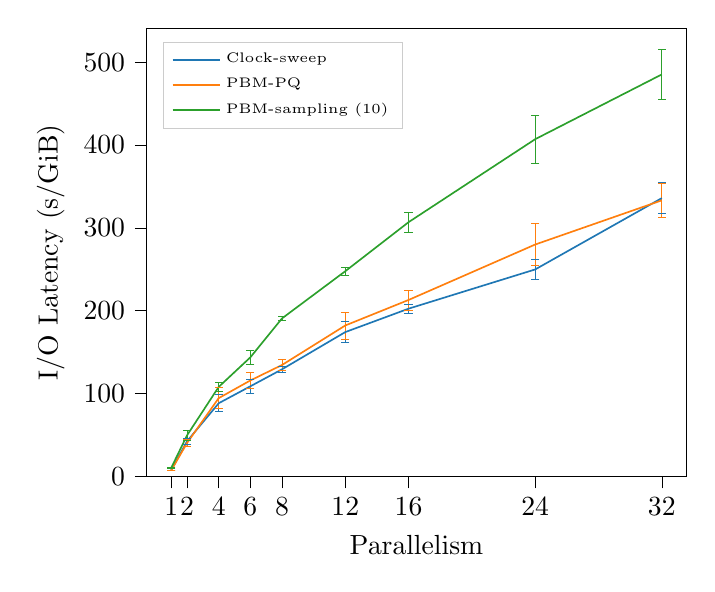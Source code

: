 % This file was created with tikzplotlib v0.10.1.
\begin{tikzpicture}

\definecolor{darkgray176}{RGB}{176,176,176}
\definecolor{darkorange25512714}{RGB}{255,127,14}
\definecolor{forestgreen4416044}{RGB}{44,160,44}
\definecolor{lightgray204}{RGB}{204,204,204}
\definecolor{steelblue31119180}{RGB}{31,119,180}

\begin{axis}[
legend cell align={left},
legend style={
  font=\tiny,
  fill opacity=0.8,
  draw opacity=1,
  text opacity=1,
  at={(0.03,0.97)},
  anchor=north west,
  draw=lightgray204
},
tick align=outside,
tick pos=left,
%title={Hardware IO latency vs parallelism - HDD Sequential Scan Microbenchmarks},
x grid style={darkgray176},
xlabel={Parallelism},
xtick=data,
xmin=-0.55, xmax=33.55,
xtick style={color=black},
y grid style={darkgray176},
ylabel={I/O Latency (s/GiB)},
ymin=0, ymax=540.898,
ytick style={color=black}
]
\path [draw=steelblue31119180, line width=0.3px]
(axis cs:1,7.53)
--(axis cs:1,7.822);

\path [draw=steelblue31119180, line width=0.3px]
(axis cs:2,39.013)
--(axis cs:2,46.097);

\path [draw=steelblue31119180, line width=0.3px]
(axis cs:4,78.159)
--(axis cs:4,98.705);

\path [draw=steelblue31119180, line width=0.3px]
(axis cs:6,100.463)
--(axis cs:6,117.268);

\path [draw=steelblue31119180, line width=0.3px]
(axis cs:8,125.387)
--(axis cs:8,133.349);

\path [draw=steelblue31119180, line width=0.3px]
(axis cs:12,161.448)
--(axis cs:12,187.123);

\path [draw=steelblue31119180, line width=0.3px]
(axis cs:16,197.266)
--(axis cs:16,207.806);

\path [draw=steelblue31119180, line width=0.3px]
(axis cs:24,237.719)
--(axis cs:24,262.023);

\path [draw=steelblue31119180, line width=0.3px]
(axis cs:32,317.086)
--(axis cs:32,354.755);

\addplot [line width=0.3px, steelblue31119180, mark=-, mark size=1.5, mark options={solid}, only marks, forget plot]
table {%
1 7.53
2 39.013
4 78.159
6 100.463
8 125.387
12 161.448
16 197.266
24 237.719
32 317.086
};
\addplot [line width=0.3px, steelblue31119180, mark=-, mark size=1.5, mark options={solid}, only marks, forget plot]
table {%
1 7.822
2 46.097
4 98.705
6 117.268
8 133.349
12 187.123
16 207.806
24 262.023
32 354.755
};
\path [draw=darkorange25512714, line width=0.3px]
(axis cs:1,7.184)
--(axis cs:1,7.459);

\path [draw=darkorange25512714, line width=0.3px]
(axis cs:2,35.79)
--(axis cs:2,45.055);

\path [draw=darkorange25512714, line width=0.3px]
(axis cs:4,82.043)
--(axis cs:4,107.111);

\path [draw=darkorange25512714, line width=0.3px]
(axis cs:6,106.264)
--(axis cs:6,125.563);

\path [draw=darkorange25512714, line width=0.3px]
(axis cs:8,128.344)
--(axis cs:8,140.777);

\path [draw=darkorange25512714, line width=0.3px]
(axis cs:12,166.027)
--(axis cs:12,198.47);

\path [draw=darkorange25512714, line width=0.3px]
(axis cs:16,201.031)
--(axis cs:16,225.089);

\path [draw=darkorange25512714, line width=0.3px]
(axis cs:24,254.699)
--(axis cs:24,305.163);

\path [draw=darkorange25512714, line width=0.3px]
(axis cs:32,312.721)
--(axis cs:32,353.696);

\addplot [line width=0.3px, darkorange25512714, mark=-, mark size=1.5, mark options={solid}, only marks, forget plot]
table {%
1 7.184
2 35.79
4 82.043
6 106.264
8 128.344
12 166.027
16 201.031
24 254.699
32 312.721
};
\addplot [line width=0.3px, darkorange25512714, mark=-, mark size=1.5, mark options={solid}, only marks, forget plot]
table {%
1 7.459
2 45.055
4 107.111
6 125.563
8 140.777
12 198.47
16 225.089
24 305.163
32 353.696
};
\path [draw=forestgreen4416044, line width=0.3px]
(axis cs:1,9.629)
--(axis cs:1,11.114);

\path [draw=forestgreen4416044, line width=0.3px]
(axis cs:2,43.725)
--(axis cs:2,55.657);

\path [draw=forestgreen4416044, line width=0.3px]
(axis cs:4,102.257)
--(axis cs:4,113.959);

\path [draw=forestgreen4416044, line width=0.3px]
(axis cs:6,135.195)
--(axis cs:6,152.365);

\path [draw=forestgreen4416044, line width=0.3px]
(axis cs:8,188.435)
--(axis cs:8,193.117);

\path [draw=forestgreen4416044, line width=0.3px]
(axis cs:12,243.155)
--(axis cs:12,252.311);

\path [draw=forestgreen4416044, line width=0.3px]
(axis cs:16,294.922)
--(axis cs:16,318.912);

\path [draw=forestgreen4416044, line width=0.3px]
(axis cs:24,378.131)
--(axis cs:24,435.886);

\path [draw=forestgreen4416044, line width=0.3px]
(axis cs:32,454.817)
--(axis cs:32,515.483);

\addplot [line width=0.3px, forestgreen4416044, mark=-, mark size=1.5, mark options={solid}, only marks, forget plot]
table {%
1 9.629
2 43.725
4 102.257
6 135.195
8 188.435
12 243.155
16 294.922
24 378.131
32 454.817
};
\addplot [line width=0.3px, forestgreen4416044, mark=-, mark size=1.5, mark options={solid}, only marks, forget plot]
table {%
1 11.114
2 55.657
4 113.959
6 152.365
8 193.117
12 252.311
16 318.912
24 435.886
32 515.483
};
\addplot [semithick, steelblue31119180]
table {%
1 7.676
2 42.555
4 88.432
6 108.866
8 129.368
12 174.286
16 202.536
24 249.871
32 335.921
};
\addlegendentry{Clock-sweep}
\addplot [semithick, darkorange25512714]
table {%
1 7.322
2 40.422
4 94.577
6 115.914
8 134.56
12 182.249
16 213.06
24 279.931
32 333.209
};
\addlegendentry{PBM-PQ}
\addplot [semithick, forestgreen4416044]
table {%
1 10.372
2 49.691
4 108.108
6 143.78
8 190.776
12 247.733
16 306.917
24 407.008
32 485.15
};
\addlegendentry{PBM-sampling (10)}
\end{axis}

\end{tikzpicture}
